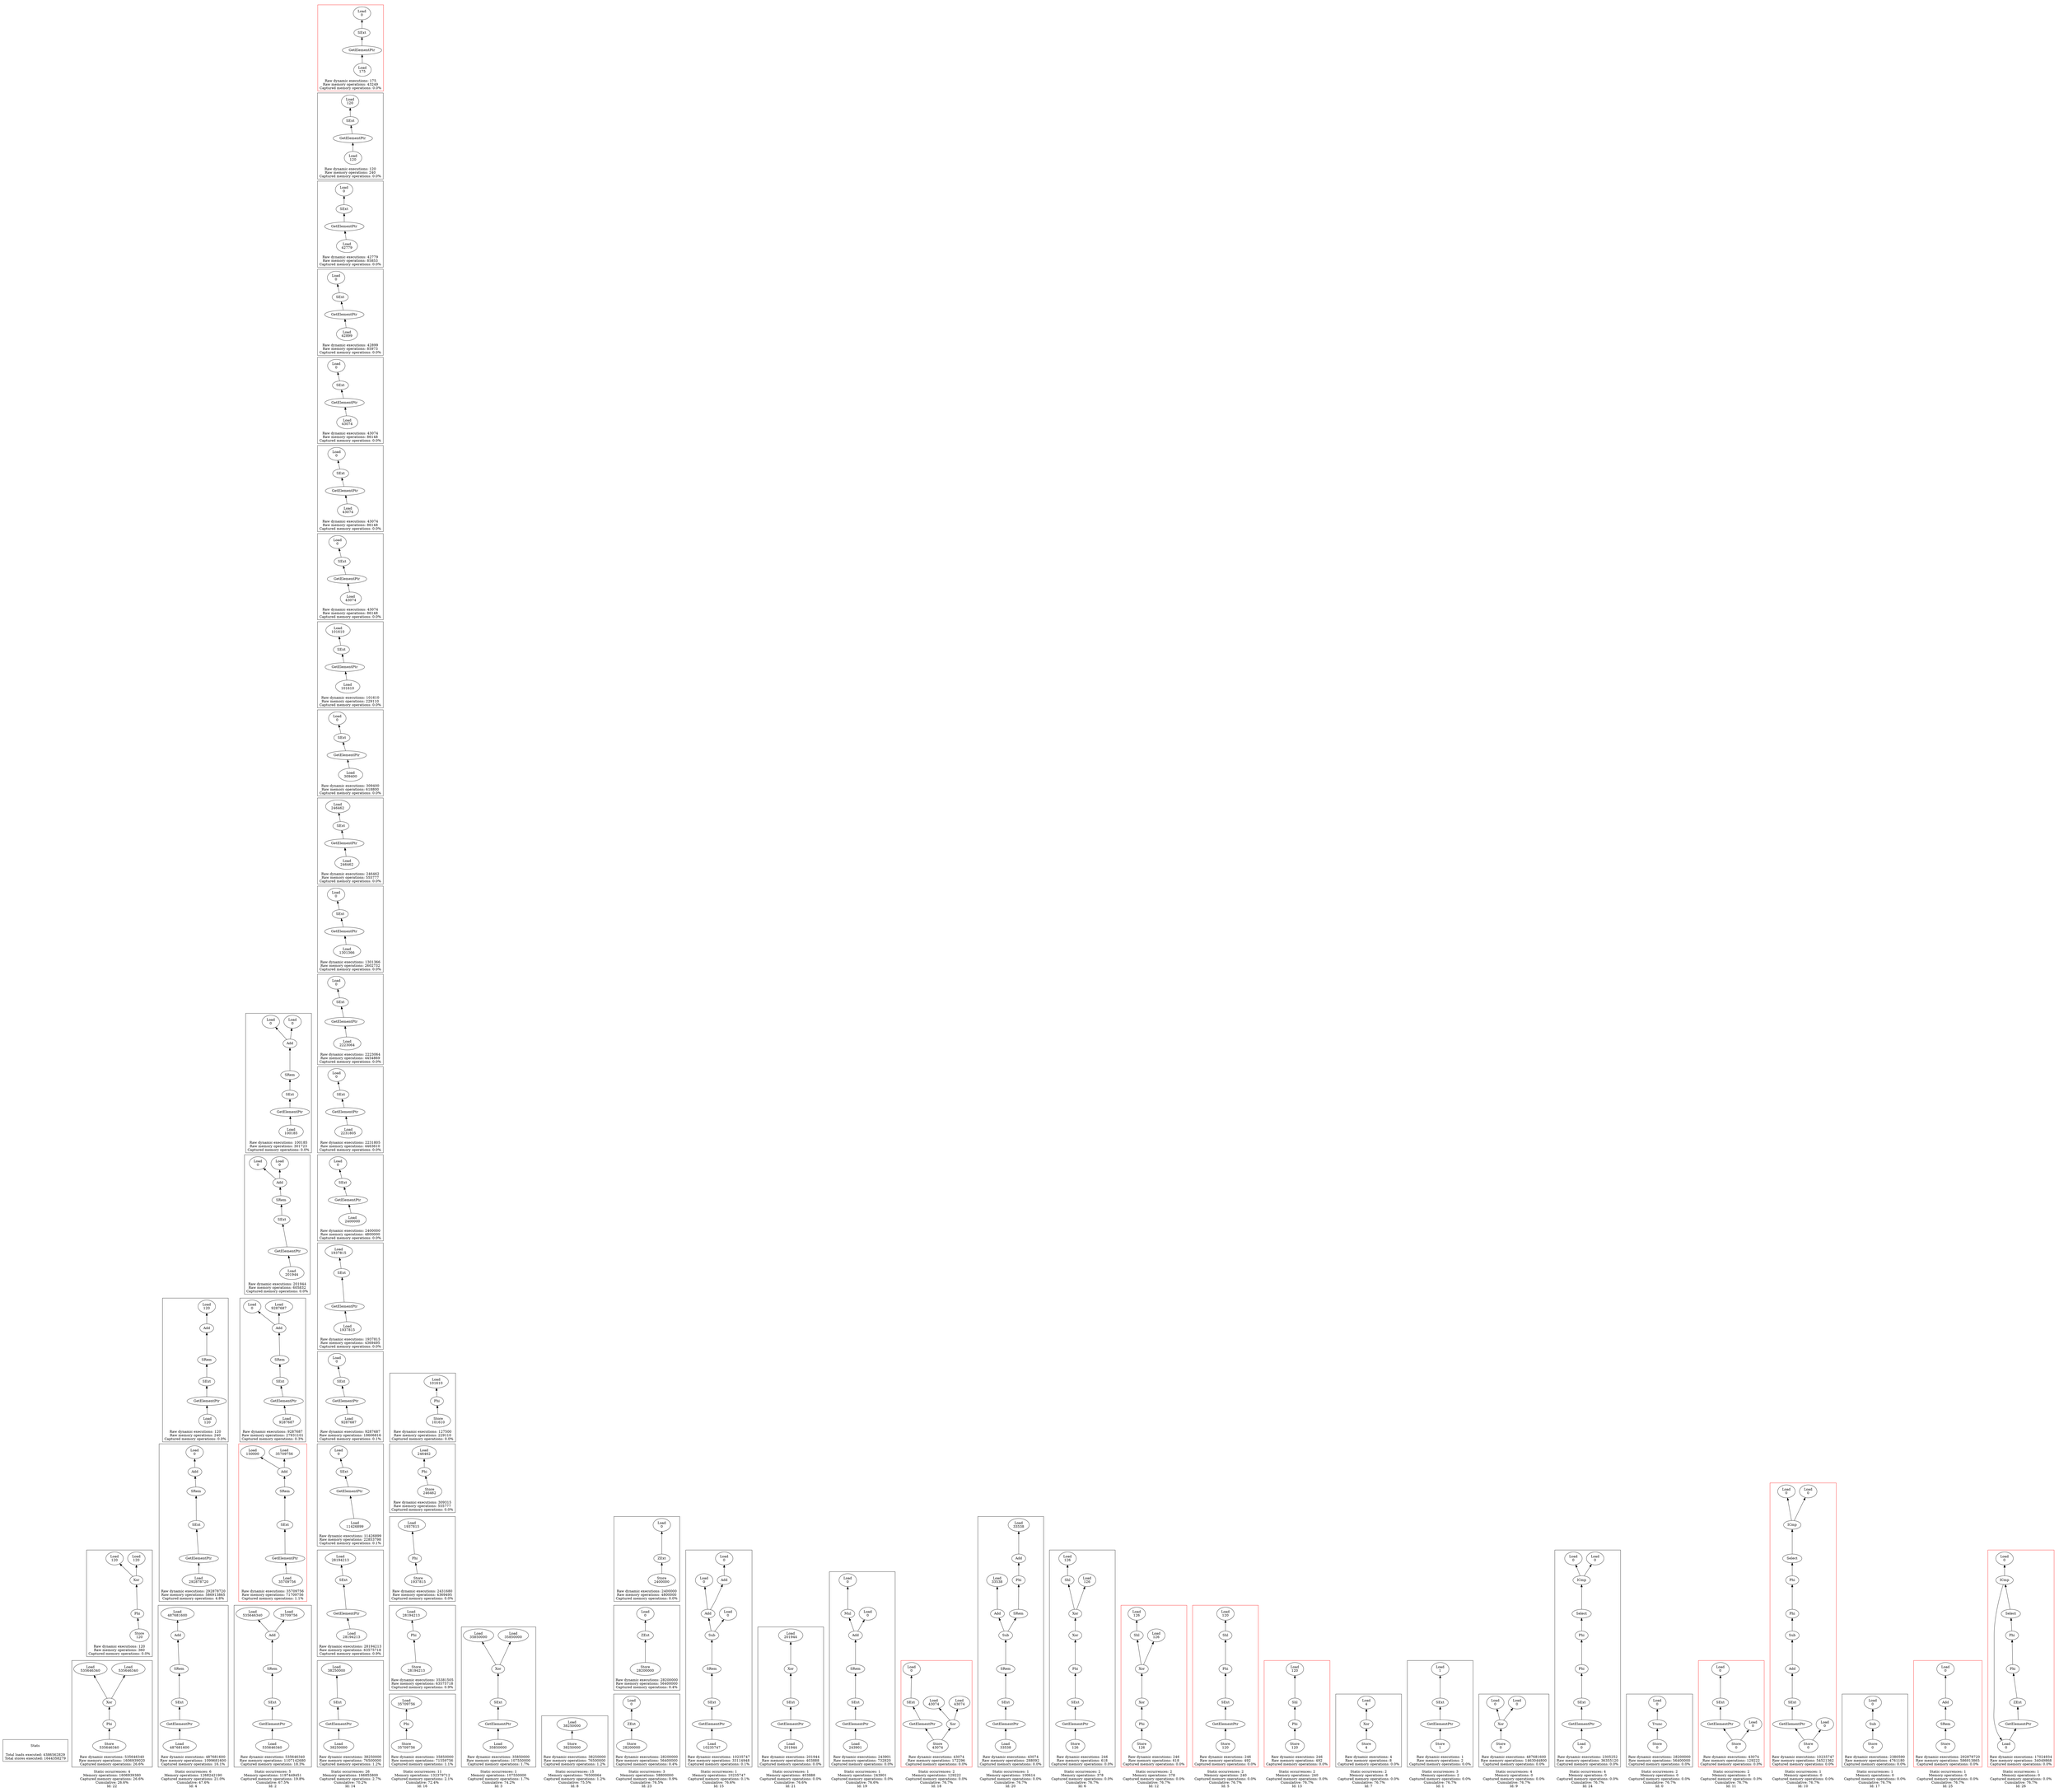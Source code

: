 strict digraph {
rankdir=BT
subgraph {
Stats [shape=plaintext]
cluster=true
label="Total loads executed: 4386562829\nTotal stores executed: 1644358279"
}
subgraph {
subgraph {
{
rank=max
"22_3" [shape=point style=invis]
}
"22_3_852" [label="Phi"]
"22_3_850" [label="Xor"]
"22_3_852" -> "22_3_850"
{
rank=min
"22_3_854" [label="Store\n535646340"]
}
"22_3_854" -> "22_3_852"
"22_3_843" [label="Load\n535646340"]
"22_3_850" -> "22_3_843"
"22_3_849" [label="Load\n535646340"]
"22_3_850" -> "22_3_849"
cluster=true
label="Raw dynamic executions: 535646340\nRaw memory operations: 1606939020\nCaptured memory operations: 26.6%"
}
subgraph {
{
rank=max
"22_2" [shape=point style=invis]
}
"22_3" -> "22_2_781" [style=invis]
"22_2_778" [label="Xor"]
"22_2_777" [label="Load\n120"]
"22_2_778" -> "22_2_777"
"22_2_768" [label="Load\n120"]
"22_2_778" -> "22_2_768"
{
rank=min
"22_2_781" [label="Store\n120"]
}
"22_2_780" [label="Phi"]
"22_2_781" -> "22_2_780"
"22_2_780" -> "22_2_778"
cluster=true
label="Raw dynamic executions: 120\nRaw memory operations: 360\nCaptured memory operations: 0.0%"
}
cluster=true
penwidth=0
label="Static occurrences: 4\nMemory operations: 1606939380\nCaptured memory operations: 26.6%\nCumulative: 26.6%\nId: 22"
}
subgraph {
subgraph {
{
rank=max
"4_2" [shape=point style=invis]
}
"4_2_179" [label="SRem"]
"4_2_178" [label="Add"]
"4_2_179" -> "4_2_178"
"4_2_180" [label="SExt"]
"4_2_180" -> "4_2_179"
"4_2_181" [label="GetElementPtr"]
"4_2_181" -> "4_2_180"
"4_2_173" [label="Load\n487681600"]
"4_2_178" -> "4_2_173"
{
rank=min
"4_2_182" [label="Load\n487681600"]
}
"4_2_182" -> "4_2_181"
cluster=true
label="Raw dynamic executions: 487681600\nRaw memory operations: 1099681600\nCaptured memory operations: 16.1%"
}
subgraph {
{
rank=max
"4_3" [shape=point style=invis]
}
"4_2" -> "4_3_452" [style=invis]
"4_3_450" [label="SExt"]
"4_3_448" [label="SRem"]
"4_3_450" -> "4_3_448"
"4_3_447" [label="Add"]
"4_3_443" [label="Load\n0"]
"4_3_447" -> "4_3_443"
{
rank=min
"4_3_452" [label="Load\n292878720"]
}
"4_3_451" [label="GetElementPtr"]
"4_3_452" -> "4_3_451"
"4_3_448" -> "4_3_447"
"4_3_451" -> "4_3_450"
cluster=true
label="Raw dynamic executions: 292878720\nRaw memory operations: 586913865\nCaptured memory operations: 4.8%"
}
subgraph {
{
rank=max
"4_4" [shape=point style=invis]
}
"4_3" -> "4_4_777" [style=invis]
"4_4_775" [label="SExt"]
"4_4_774" [label="SRem"]
"4_4_775" -> "4_4_774"
"4_4_776" [label="GetElementPtr"]
"4_4_776" -> "4_4_775"
"4_4_773" [label="Add"]
"4_4_774" -> "4_4_773"
"4_4_772" [label="Load\n120"]
"4_4_773" -> "4_4_772"
{
rank=min
"4_4_777" [label="Load\n120"]
}
"4_4_777" -> "4_4_776"
cluster=true
label="Raw dynamic executions: 120\nRaw memory operations: 240\nCaptured memory operations: 0.0%"
}
cluster=true
penwidth=0
label="Static occurrences: 6\nMemory operations: 1268242190\nCaptured memory operations: 21.0%\nCumulative: 47.6%\nId: 4"
}
subgraph {
subgraph {
{
rank=max
"2_3" [shape=point style=invis]
}
"2_3_847" [label="SExt"]
"2_3_846" [label="SRem"]
"2_3_847" -> "2_3_846"
{
rank=min
"2_3_849" [label="Load\n535646340"]
}
"2_3_848" [label="GetElementPtr"]
"2_3_849" -> "2_3_848"
"2_3_845" [label="Add"]
"2_3_846" -> "2_3_845"
"2_3_839" [label="Load\n535646340"]
"2_3_845" -> "2_3_839"
"2_3_848" -> "2_3_847"
"2_3_832" [label="Load\n35709756"]
"2_3_845" -> "2_3_832"
cluster=true
label="Raw dynamic executions: 535646340\nRaw memory operations: 1107142680\nCaptured memory operations: 18.3%"
}
subgraph {
{
rank=max
"2_4" [shape=point style=invis]
}
"2_3" -> "2_4_862" [style=invis]
"2_4_859" [label="SRem"]
"2_4_858" [label="Add"]
"2_4_859" -> "2_4_858"
"2_4_823" [label="Load\n150000"]
"2_4_858" -> "2_4_823"
{
rank=min
"2_4_862" [label="Load\n35709756"]
}
"2_4_861" [label="GetElementPtr"]
"2_4_862" -> "2_4_861"
"2_4_860" [label="SExt"]
"2_4_861" -> "2_4_860"
"2_4_860" -> "2_4_859"
"2_4_832" [label="Load\n35709756"]
"2_4_858" -> "2_4_832"
cluster=true
label="Raw dynamic executions: 35709756\nRaw memory operations: 71709756\nCaptured memory operations: 1.1%"
color=red
}
subgraph {
{
rank=max
"2_0" [shape=point style=invis]
}
"2_4" -> "2_0_390" [style=invis]
"2_0_386" [label="Add"]
"2_0_376" [label="Load\n0"]
"2_0_386" -> "2_0_376"
"2_0_385" [label="Load\n9287687"]
"2_0_386" -> "2_0_385"
"2_0_387" [label="SRem"]
"2_0_387" -> "2_0_386"
{
rank=min
"2_0_390" [label="Load\n9287687"]
}
"2_0_389" [label="GetElementPtr"]
"2_0_390" -> "2_0_389"
"2_0_388" [label="SExt"]
"2_0_389" -> "2_0_388"
"2_0_388" -> "2_0_387"
cluster=true
label="Raw dynamic executions: 9287687\nRaw memory operations: 27931101\nCaptured memory operations: 0.3%"
}
subgraph {
{
rank=max
"2_2" [shape=point style=invis]
}
"2_0" -> "2_2_607" [style=invis]
"2_2_603" [label="Add"]
"2_2_601" [label="Load\n0"]
"2_2_603" -> "2_2_601"
"2_2_602" [label="Load\n0"]
"2_2_603" -> "2_2_602"
"2_2_606" [label="GetElementPtr"]
"2_2_605" [label="SExt"]
"2_2_606" -> "2_2_605"
"2_2_604" [label="SRem"]
"2_2_605" -> "2_2_604"
{
rank=min
"2_2_607" [label="Load\n201944"]
}
"2_2_607" -> "2_2_606"
"2_2_604" -> "2_2_603"
cluster=true
label="Raw dynamic executions: 201944\nRaw memory operations: 605832\nCaptured memory operations: 0.0%"
}
subgraph {
{
rank=max
"2_1" [shape=point style=invis]
}
"2_2" -> "2_1_524" [style=invis]
"2_1_520" [label="Add"]
"2_1_512" [label="Load\n0"]
"2_1_520" -> "2_1_512"
"2_1_517" [label="Load\n0"]
"2_1_520" -> "2_1_517"
"2_1_521" [label="SRem"]
"2_1_521" -> "2_1_520"
"2_1_523" [label="GetElementPtr"]
"2_1_522" [label="SExt"]
"2_1_523" -> "2_1_522"
"2_1_522" -> "2_1_521"
{
rank=min
"2_1_524" [label="Load\n100185"]
}
"2_1_524" -> "2_1_523"
cluster=true
label="Raw dynamic executions: 100185\nRaw memory operations: 301723\nCaptured memory operations: 0.0%"
}
cluster=true
penwidth=0
label="Static occurrences: 5\nMemory operations: 1197449451\nCaptured memory operations: 19.8%\nCumulative: 67.5%\nId: 2"
}
subgraph {
subgraph {
{
rank=max
"14_3" [shape=point style=invis]
}
"14_3_148" [label="SExt"]
"14_3_147" [label="Load\n38250000"]
"14_3_148" -> "14_3_147"
{
rank=min
"14_3_150" [label="Load\n38250000"]
}
"14_3_149" [label="GetElementPtr"]
"14_3_150" -> "14_3_149"
"14_3_149" -> "14_3_148"
cluster=true
label="Raw dynamic executions: 38250000\nRaw memory operations: 76500000\nCaptured memory operations: 1.2%"
}
subgraph {
{
rank=max
"14_20" [shape=point style=invis]
}
"14_3" -> "14_20_641" [style=invis]
"14_20_639" [label="SExt"]
"14_20_636" [label="Load\n28194213"]
"14_20_639" -> "14_20_636"
{
rank=min
"14_20_641" [label="Load\n28194213"]
}
"14_20_640" [label="GetElementPtr"]
"14_20_641" -> "14_20_640"
"14_20_640" -> "14_20_639"
cluster=true
label="Raw dynamic executions: 28194213\nRaw memory operations: 63575718\nCaptured memory operations: 0.9%"
}
subgraph {
{
rank=max
"14_6" [shape=point style=invis]
}
"14_20" -> "14_6_342" [style=invis]
{
rank=min
"14_6_342" [label="Load\n11426899"]
}
"14_6_341" [label="GetElementPtr"]
"14_6_342" -> "14_6_341"
"14_6_340" [label="SExt"]
"14_6_335" [label="Load\n0"]
"14_6_340" -> "14_6_335"
"14_6_341" -> "14_6_340"
cluster=true
label="Raw dynamic executions: 11426899\nRaw memory operations: 22853798\nCaptured memory operations: 0.1%"
}
subgraph {
{
rank=max
"14_8" [shape=point style=invis]
}
"14_6" -> "14_8_385" [style=invis]
"14_8_383" [label="SExt"]
"14_8_380" [label="Load\n0"]
"14_8_383" -> "14_8_380"
{
rank=min
"14_8_385" [label="Load\n9287687"]
}
"14_8_384" [label="GetElementPtr"]
"14_8_385" -> "14_8_384"
"14_8_384" -> "14_8_383"
cluster=true
label="Raw dynamic executions: 9287687\nRaw memory operations: 18606816\nCaptured memory operations: 0.1%"
}
subgraph {
{
rank=max
"14_15" [shape=point style=invis]
}
"14_8" -> "14_15_553" [style=invis]
"14_15_552" [label="GetElementPtr"]
"14_15_551" [label="SExt"]
"14_15_552" -> "14_15_551"
"14_15_548" [label="Load\n1937815"]
"14_15_551" -> "14_15_548"
{
rank=min
"14_15_553" [label="Load\n1937815"]
}
"14_15_553" -> "14_15_552"
cluster=true
label="Raw dynamic executions: 1937815\nRaw memory operations: 4369495\nCaptured memory operations: 0.0%"
}
subgraph {
{
rank=max
"14_4" [shape=point style=invis]
}
"14_15" -> "14_4_195" [style=invis]
{
rank=min
"14_4_195" [label="Load\n2400000"]
}
"14_4_194" [label="GetElementPtr"]
"14_4_195" -> "14_4_194"
"14_4_193" [label="SExt"]
"14_4_194" -> "14_4_193"
"14_4_190" [label="Load\n0"]
"14_4_193" -> "14_4_190"
cluster=true
label="Raw dynamic executions: 2400000\nRaw memory operations: 4800000\nCaptured memory operations: 0.0%"
}
subgraph {
{
rank=max
"14_9" [shape=point style=invis]
}
"14_4" -> "14_9_402" [style=invis]
"14_9_401" [label="GetElementPtr"]
"14_9_400" [label="SExt"]
"14_9_401" -> "14_9_400"
"14_9_399" [label="Load\n0"]
"14_9_400" -> "14_9_399"
{
rank=min
"14_9_402" [label="Load\n2231805"]
}
"14_9_402" -> "14_9_401"
cluster=true
label="Raw dynamic executions: 2231805\nRaw memory operations: 4463610\nCaptured memory operations: 0.0%"
}
subgraph {
{
rank=max
"14_7" [shape=point style=invis]
}
"14_9" -> "14_7_362" [style=invis]
"14_7_360" [label="SExt"]
"14_7_357" [label="Load\n0"]
"14_7_360" -> "14_7_357"
{
rank=min
"14_7_362" [label="Load\n2223064"]
}
"14_7_361" [label="GetElementPtr"]
"14_7_362" -> "14_7_361"
"14_7_361" -> "14_7_360"
cluster=true
label="Raw dynamic executions: 2223064\nRaw memory operations: 4454869\nCaptured memory operations: 0.0%"
}
subgraph {
{
rank=max
"14_10" [shape=point style=invis]
}
"14_7" -> "14_10_429" [style=invis]
{
rank=min
"14_10_429" [label="Load\n1301366"]
}
"14_10_428" [label="GetElementPtr"]
"14_10_429" -> "14_10_428"
"14_10_427" [label="SExt"]
"14_10_426" [label="Load\n0"]
"14_10_427" -> "14_10_426"
"14_10_428" -> "14_10_427"
cluster=true
label="Raw dynamic executions: 1301366\nRaw memory operations: 2602732\nCaptured memory operations: 0.0%"
}
subgraph {
{
rank=max
"14_22" [shape=point style=invis]
}
"14_10" -> "14_22_669" [style=invis]
"14_22_667" [label="SExt"]
"14_22_664" [label="Load\n246462"]
"14_22_667" -> "14_22_664"
"14_22_668" [label="GetElementPtr"]
"14_22_668" -> "14_22_667"
{
rank=min
"14_22_669" [label="Load\n246462"]
}
"14_22_669" -> "14_22_668"
cluster=true
label="Raw dynamic executions: 246462\nRaw memory operations: 555777\nCaptured memory operations: 0.0%"
}
subgraph {
{
rank=max
"14_5" [shape=point style=invis]
}
"14_22" -> "14_5_247" [style=invis]
"14_5_245" [label="SExt"]
"14_5_242" [label="Load\n0"]
"14_5_245" -> "14_5_242"
{
rank=min
"14_5_247" [label="Load\n309400"]
}
"14_5_246" [label="GetElementPtr"]
"14_5_247" -> "14_5_246"
"14_5_246" -> "14_5_245"
cluster=true
label="Raw dynamic executions: 309400\nRaw memory operations: 618800\nCaptured memory operations: 0.0%"
}
subgraph {
{
rank=max
"14_21" [shape=point style=invis]
}
"14_5" -> "14_21_655" [style=invis]
"14_21_653" [label="SExt"]
"14_21_650" [label="Load\n101610"]
"14_21_653" -> "14_21_650"
{
rank=min
"14_21_655" [label="Load\n101610"]
}
"14_21_654" [label="GetElementPtr"]
"14_21_655" -> "14_21_654"
"14_21_654" -> "14_21_653"
cluster=true
label="Raw dynamic executions: 101610\nRaw memory operations: 229110\nCaptured memory operations: 0.0%"
}
subgraph {
{
rank=max
"14_14" [shape=point style=invis]
}
"14_21" -> "14_14_536" [style=invis]
"14_14_534" [label="SExt"]
"14_14_533" [label="Load\n0"]
"14_14_534" -> "14_14_533"
{
rank=min
"14_14_536" [label="Load\n43074"]
}
"14_14_535" [label="GetElementPtr"]
"14_14_536" -> "14_14_535"
"14_14_535" -> "14_14_534"
cluster=true
label="Raw dynamic executions: 43074\nRaw memory operations: 86148\nCaptured memory operations: 0.0%"
}
subgraph {
{
rank=max
"14_18" [shape=point style=invis]
}
"14_14" -> "14_18_593" [style=invis]
"14_18_592" [label="GetElementPtr"]
"14_18_591" [label="SExt"]
"14_18_592" -> "14_18_591"
{
rank=min
"14_18_593" [label="Load\n43074"]
}
"14_18_593" -> "14_18_592"
"14_18_588" [label="Load\n0"]
"14_18_591" -> "14_18_588"
cluster=true
label="Raw dynamic executions: 43074\nRaw memory operations: 86148\nCaptured memory operations: 0.0%"
}
subgraph {
{
rank=max
"14_19" [shape=point style=invis]
}
"14_18" -> "14_19_627" [style=invis]
{
rank=min
"14_19_627" [label="Load\n43074"]
}
"14_19_626" [label="GetElementPtr"]
"14_19_627" -> "14_19_626"
"14_19_563" [label="SExt"]
"14_19_562" [label="Load\n0"]
"14_19_563" -> "14_19_562"
"14_19_626" -> "14_19_563"
cluster=true
label="Raw dynamic executions: 43074\nRaw memory operations: 86148\nCaptured memory operations: 0.0%"
}
subgraph {
{
rank=max
"14_11" [shape=point style=invis]
}
"14_19" -> "14_11_491" [style=invis]
"14_11_489" [label="SExt"]
"14_11_483" [label="Load\n0"]
"14_11_489" -> "14_11_483"
"14_11_490" [label="GetElementPtr"]
"14_11_490" -> "14_11_489"
{
rank=min
"14_11_491" [label="Load\n42899"]
}
"14_11_491" -> "14_11_490"
cluster=true
label="Raw dynamic executions: 42899\nRaw memory operations: 85973\nCaptured memory operations: 0.0%"
}
subgraph {
{
rank=max
"14_12" [shape=point style=invis]
}
"14_11" -> "14_12_495" [style=invis]
"14_12_494" [label="GetElementPtr"]
"14_12_493" [label="SExt"]
"14_12_494" -> "14_12_493"
"14_12_486" [label="Load\n0"]
"14_12_493" -> "14_12_486"
{
rank=min
"14_12_495" [label="Load\n42779"]
}
"14_12_495" -> "14_12_494"
cluster=true
label="Raw dynamic executions: 42779\nRaw memory operations: 85853\nCaptured memory operations: 0.0%"
}
subgraph {
{
rank=max
"14_23" [shape=point style=invis]
}
"14_12" -> "14_23_772" [style=invis]
{
rank=min
"14_23_772" [label="Load\n120"]
}
"14_23_771" [label="GetElementPtr"]
"14_23_772" -> "14_23_771"
"14_23_770" [label="SExt"]
"14_23_763" [label="Load\n120"]
"14_23_770" -> "14_23_763"
"14_23_771" -> "14_23_770"
cluster=true
label="Raw dynamic executions: 120\nRaw memory operations: 240\nCaptured memory operations: 0.0%"
}
subgraph {
{
rank=max
"14_13" [shape=point style=invis]
}
"14_23" -> "14_13_501" [style=invis]
"14_13_500" [label="GetElementPtr"]
"14_13_499" [label="SExt"]
"14_13_500" -> "14_13_499"
{
rank=min
"14_13_501" [label="Load\n175"]
}
"14_13_501" -> "14_13_500"
"14_13_486" [label="Load\n0"]
"14_13_499" -> "14_13_486"
cluster=true
label="Raw dynamic executions: 175\nRaw memory operations: 43249\nCaptured memory operations: 0.0%"
color=red
}
cluster=true
penwidth=0
label="Static occurrences: 26\nMemory operations: 166855800\nCaptured memory operations: 2.7%\nCumulative: 70.2%\nId: 14"
}
subgraph {
subgraph {
{
rank=max
"16_10" [shape=point style=invis]
}
{
rank=min
"16_10_865" [label="Store\n35709756"]
}
"16_10_864" [label="Phi"]
"16_10_865" -> "16_10_864"
"16_10_862" [label="Load\n35709756"]
"16_10_864" -> "16_10_862"
cluster=true
label="Raw dynamic executions: 35850000\nRaw memory operations: 71559756\nCaptured memory operations: 1.1%"
}
subgraph {
{
rank=max
"16_5" [shape=point style=invis]
}
"16_10" -> "16_5_644" [style=invis]
"16_5_643" [label="Phi"]
"16_5_641" [label="Load\n28194213"]
"16_5_643" -> "16_5_641"
{
rank=min
"16_5_644" [label="Store\n28194213"]
}
"16_5_644" -> "16_5_643"
cluster=true
label="Raw dynamic executions: 35381505\nRaw memory operations: 63575718\nCaptured memory operations: 0.9%"
}
subgraph {
{
rank=max
"16_4" [shape=point style=invis]
}
"16_5" -> "16_4_556" [style=invis]
{
rank=min
"16_4_556" [label="Store\n1937815"]
}
"16_4_555" [label="Phi"]
"16_4_556" -> "16_4_555"
"16_4_553" [label="Load\n1937815"]
"16_4_555" -> "16_4_553"
cluster=true
label="Raw dynamic executions: 2431680\nRaw memory operations: 4369495\nCaptured memory operations: 0.0%"
}
subgraph {
{
rank=max
"16_7" [shape=point style=invis]
}
"16_4" -> "16_7_672" [style=invis]
"16_7_671" [label="Phi"]
"16_7_669" [label="Load\n246462"]
"16_7_671" -> "16_7_669"
{
rank=min
"16_7_672" [label="Store\n246462"]
}
"16_7_672" -> "16_7_671"
cluster=true
label="Raw dynamic executions: 309315\nRaw memory operations: 555777\nCaptured memory operations: 0.0%"
}
subgraph {
{
rank=max
"16_6" [shape=point style=invis]
}
"16_7" -> "16_6_658" [style=invis]
"16_6_657" [label="Phi"]
"16_6_655" [label="Load\n101610"]
"16_6_657" -> "16_6_655"
{
rank=min
"16_6_658" [label="Store\n101610"]
}
"16_6_658" -> "16_6_657"
cluster=true
label="Raw dynamic executions: 127500\nRaw memory operations: 229110\nCaptured memory operations: 0.0%"
}
cluster=true
penwidth=0
label="Static occurrences: 11\nMemory operations: 132379712\nCaptured memory operations: 2.1%\nCumulative: 72.4%\nId: 16"
}
subgraph {
subgraph {
{
rank=max
"3_0" [shape=point style=invis]
}
"3_0_829" [label="Xor"]
"3_0_828" [label="Load\n35850000"]
"3_0_829" -> "3_0_828"
"3_0_827" [label="Load\n35850000"]
"3_0_829" -> "3_0_827"
"3_0_831" [label="GetElementPtr"]
"3_0_830" [label="SExt"]
"3_0_831" -> "3_0_830"
"3_0_830" -> "3_0_829"
{
rank=min
"3_0_832" [label="Load\n35850000"]
}
"3_0_832" -> "3_0_831"
cluster=true
label="Raw dynamic executions: 35850000\nRaw memory operations: 107550000\nCaptured memory operations: 1.7%"
}
cluster=true
penwidth=0
label="Static occurrences: 1\nMemory operations: 107550000\nCaptured memory operations: 1.7%\nCumulative: 74.2%\nId: 3"
}
subgraph {
subgraph {
{
rank=max
"8_2" [shape=point style=invis]
}
{
rank=min
"8_2_151" [label="Store\n38250000"]
}
"8_2_150" [label="Load\n38250000"]
"8_2_151" -> "8_2_150"
cluster=true
label="Raw dynamic executions: 38250000\nRaw memory operations: 76500000\nCaptured memory operations: 1.2%"
}
cluster=true
penwidth=0
label="Static occurrences: 15\nMemory operations: 76500064\nCaptured memory operations: 1.2%\nCumulative: 75.5%\nId: 8"
}
subgraph {
subgraph {
{
rank=max
"23_1" [shape=point style=invis]
}
"23_1_138" [label="ZExt"]
"23_1_137" [label="Load\n0"]
"23_1_138" -> "23_1_137"
{
rank=min
"23_1_141" [label="Store\n28200000"]
}
"23_1_141" -> "23_1_138"
cluster=true
label="Raw dynamic executions: 28200000\nRaw memory operations: 56400000\nCaptured memory operations: 0.4%"
}
subgraph {
{
rank=max
"23_2" [shape=point style=invis]
}
"23_1" -> "23_2_818" [style=invis]
{
rank=min
"23_2_818" [label="Store\n28200000"]
}
"23_2_815" [label="ZExt"]
"23_2_818" -> "23_2_815"
"23_2_814" [label="Load\n0"]
"23_2_815" -> "23_2_814"
cluster=true
label="Raw dynamic executions: 28200000\nRaw memory operations: 56400000\nCaptured memory operations: 0.4%"
}
subgraph {
{
rank=max
"23_0" [shape=point style=invis]
}
"23_2" -> "23_0_129" [style=invis]
{
rank=min
"23_0_129" [label="Store\n2400000"]
}
"23_0_127" [label="ZExt"]
"23_0_129" -> "23_0_127"
"23_0_126" [label="Load\n0"]
"23_0_127" -> "23_0_126"
cluster=true
label="Raw dynamic executions: 2400000\nRaw memory operations: 4800000\nCaptured memory operations: 0.0%"
}
cluster=true
penwidth=0
label="Static occurrences: 3\nMemory operations: 58800000\nCaptured memory operations: 0.9%\nCumulative: 76.5%\nId: 23"
}
subgraph {
subgraph {
{
rank=max
"15_0" [shape=point style=invis]
}
"15_0_318" [label="Add"]
"15_0_314" [label="Load\n0"]
"15_0_318" -> "15_0_314"
"15_0_320" [label="SRem"]
"15_0_319" [label="Sub"]
"15_0_320" -> "15_0_319"
"15_0_322" [label="GetElementPtr"]
"15_0_321" [label="SExt"]
"15_0_322" -> "15_0_321"
{
rank=min
"15_0_323" [label="Load\n10235747"]
}
"15_0_323" -> "15_0_322"
"15_0_321" -> "15_0_320"
"15_0_319" -> "15_0_318"
"15_0_299" [label="Add"]
"15_0_318" -> "15_0_299"
"15_0_317" [label="Load\n0"]
"15_0_319" -> "15_0_317"
"15_0_227" [label="Load\n0"]
"15_0_299" -> "15_0_227"
cluster=true
label="Raw dynamic executions: 10235747\nRaw memory operations: 33114948\nCaptured memory operations: 0.1%"
}
cluster=true
penwidth=0
label="Static occurrences: 1\nMemory operations: 10235747\nCaptured memory operations: 0.1%\nCumulative: 76.6%\nId: 15"
}
subgraph {
subgraph {
{
rank=max
"21_0" [shape=point style=invis]
}
{
rank=min
"21_0_611" [label="Load\n201944"]
}
"21_0_610" [label="GetElementPtr"]
"21_0_611" -> "21_0_610"
"21_0_609" [label="SExt"]
"21_0_610" -> "21_0_609"
"21_0_608" [label="Xor"]
"21_0_607" [label="Load\n201944"]
"21_0_608" -> "21_0_607"
"21_0_609" -> "21_0_608"
cluster=true
label="Raw dynamic executions: 201944\nRaw memory operations: 403888\nCaptured memory operations: 0.0%"
}
cluster=true
penwidth=0
label="Static occurrences: 1\nMemory operations: 403888\nCaptured memory operations: 0.0%\nCumulative: 76.6%\nId: 21"
}
subgraph {
subgraph {
{
rank=max
"19_0" [shape=point style=invis]
}
{
rank=min
"19_0_580" [label="Load\n243901"]
}
"19_0_579" [label="GetElementPtr"]
"19_0_580" -> "19_0_579"
"19_0_575" [label="Mul"]
"19_0_573" [label="Load\n0"]
"19_0_575" -> "19_0_573"
"19_0_576" [label="Add"]
"19_0_576" -> "19_0_575"
"19_0_570" [label="Load\n0"]
"19_0_576" -> "19_0_570"
"19_0_578" [label="SExt"]
"19_0_577" [label="SRem"]
"19_0_578" -> "19_0_577"
"19_0_579" -> "19_0_578"
"19_0_577" -> "19_0_576"
cluster=true
label="Raw dynamic executions: 243901\nRaw memory operations: 732820\nCaptured memory operations: 0.0%"
}
cluster=true
penwidth=0
label="Static occurrences: 1\nMemory operations: 243901\nCaptured memory operations: 0.0%\nCumulative: 76.6%\nId: 19"
}
subgraph {
subgraph {
{
rank=max
"18_1" [shape=point style=invis]
}
"18_1_563" [label="SExt"]
"18_1_562" [label="Load\n0"]
"18_1_563" -> "18_1_562"
{
rank=min
"18_1_629" [label="Store\n43074"]
}
"18_1_626" [label="GetElementPtr"]
"18_1_629" -> "18_1_626"
"18_1_626" -> "18_1_563"
"18_1_628" [label="Xor"]
"18_1_629" -> "18_1_628"
"18_1_627" [label="Load\n43074"]
"18_1_628" -> "18_1_627"
"18_1_624" [label="Load\n43074"]
"18_1_628" -> "18_1_624"
cluster=true
label="Raw dynamic executions: 43074\nRaw memory operations: 172296\nCaptured memory operations: 0.0%"
color=red
}
cluster=true
penwidth=0
label="Static occurrences: 2\nMemory operations: 129222\nCaptured memory operations: 0.0%\nCumulative: 76.7%\nId: 18"
}
subgraph {
subgraph {
{
rank=max
"20_0" [shape=point style=invis]
}
"20_0_619" [label="Add"]
"20_0_593" [label="Load\n33538"]
"20_0_619" -> "20_0_593"
"20_0_620" [label="Sub"]
"20_0_620" -> "20_0_619"
"20_0_612" [label="Add"]
"20_0_611" [label="Load\n33538"]
"20_0_612" -> "20_0_611"
"20_0_623" [label="GetElementPtr"]
"20_0_622" [label="SExt"]
"20_0_623" -> "20_0_622"
"20_0_614" [label="Phi"]
"20_0_614" -> "20_0_612"
"20_0_618" [label="SRem"]
"20_0_618" -> "20_0_614"
"20_0_620" -> "20_0_618"
{
rank=min
"20_0_624" [label="Load\n33538"]
}
"20_0_624" -> "20_0_623"
"20_0_621" [label="SRem"]
"20_0_622" -> "20_0_621"
"20_0_621" -> "20_0_620"
cluster=true
label="Raw dynamic executions: 43074\nRaw memory operations: 288092\nCaptured memory operations: 0.0%"
}
cluster=true
penwidth=0
label="Static occurrences: 1\nMemory operations: 100614\nCaptured memory operations: 0.0%\nCumulative: 76.7%\nId: 20"
}
subgraph {
subgraph {
{
rank=max
"6_1" [shape=point style=invis]
}
"6_1_735" [label="Xor"]
"6_1_734" [label="Shl"]
"6_1_735" -> "6_1_734"
"6_1_744" [label="GetElementPtr"]
"6_1_743" [label="SExt"]
"6_1_744" -> "6_1_743"
"6_1_736" [label="Xor"]
"6_1_736" -> "6_1_735"
"6_1_740" [label="Phi"]
"6_1_743" -> "6_1_740"
"6_1_740" -> "6_1_736"
"6_1_730" [label="Load\n126"]
"6_1_734" -> "6_1_730"
{
rank=min
"6_1_746" [label="Store\n126"]
}
"6_1_746" -> "6_1_744"
"6_1_733" [label="Load\n126"]
"6_1_735" -> "6_1_733"
cluster=true
label="Raw dynamic executions: 246\nRaw memory operations: 618\nCaptured memory operations: 0.0%"
}
cluster=true
penwidth=0
label="Static occurrences: 2\nMemory operations: 378\nCaptured memory operations: 0.0%\nCumulative: 76.7%\nId: 6"
}
subgraph {
subgraph {
{
rank=max
"12_1" [shape=point style=invis]
}
"12_1_735" [label="Xor"]
"12_1_734" [label="Shl"]
"12_1_735" -> "12_1_734"
"12_1_736" [label="Xor"]
"12_1_736" -> "12_1_735"
{
rank=min
"12_1_742" [label="Store\n126"]
}
"12_1_740" [label="Phi"]
"12_1_742" -> "12_1_740"
"12_1_740" -> "12_1_736"
"12_1_730" [label="Load\n126"]
"12_1_734" -> "12_1_730"
"12_1_733" [label="Load\n126"]
"12_1_735" -> "12_1_733"
cluster=true
label="Raw dynamic executions: 246\nRaw memory operations: 618\nCaptured memory operations: 0.0%"
color=red
}
cluster=true
penwidth=0
label="Static occurrences: 2\nMemory operations: 378\nCaptured memory operations: 0.0%\nCumulative: 76.7%\nId: 12"
}
subgraph {
subgraph {
{
rank=max
"5_1" [shape=point style=invis]
}
"5_1_744" [label="GetElementPtr"]
"5_1_743" [label="SExt"]
"5_1_744" -> "5_1_743"
"5_1_738" [label="Shl"]
"5_1_730" [label="Load\n120"]
"5_1_738" -> "5_1_730"
"5_1_740" [label="Phi"]
"5_1_743" -> "5_1_740"
{
rank=min
"5_1_746" [label="Store\n120"]
}
"5_1_746" -> "5_1_744"
"5_1_740" -> "5_1_738"
cluster=true
label="Raw dynamic executions: 246\nRaw memory operations: 492\nCaptured memory operations: 0.0%"
color=red
}
cluster=true
penwidth=0
label="Static occurrences: 2\nMemory operations: 240\nCaptured memory operations: 0.0%\nCumulative: 76.7%\nId: 5"
}
subgraph {
subgraph {
{
rank=max
"13_1" [shape=point style=invis]
}
"13_1_738" [label="Shl"]
"13_1_730" [label="Load\n120"]
"13_1_738" -> "13_1_730"
{
rank=min
"13_1_742" [label="Store\n120"]
}
"13_1_740" [label="Phi"]
"13_1_742" -> "13_1_740"
"13_1_740" -> "13_1_738"
cluster=true
label="Raw dynamic executions: 246\nRaw memory operations: 492\nCaptured memory operations: 0.0%"
color=red
}
cluster=true
penwidth=0
label="Static occurrences: 2\nMemory operations: 240\nCaptured memory operations: 0.0%\nCumulative: 76.7%\nId: 13"
}
subgraph {
subgraph {
{
rank=max
"7_1" [shape=point style=invis]
}
"7_1_715" [label="Xor"]
"7_1_714" [label="Load\n4"]
"7_1_715" -> "7_1_714"
{
rank=min
"7_1_716" [label="Store\n4"]
}
"7_1_716" -> "7_1_715"
cluster=true
label="Raw dynamic executions: 4\nRaw memory operations: 8\nCaptured memory operations: 0.0%"
}
cluster=true
penwidth=0
label="Static occurrences: 2\nMemory operations: 8\nCaptured memory operations: 0.0%\nCumulative: 76.7%\nId: 7"
}
subgraph {
subgraph {
{
rank=max
"1_2" [shape=point style=invis]
}
"1_2_724" [label="GetElementPtr"]
"1_2_723" [label="SExt"]
"1_2_724" -> "1_2_723"
{
rank=min
"1_2_725" [label="Store\n1"]
}
"1_2_725" -> "1_2_724"
"1_2_722" [label="Load\n1"]
"1_2_723" -> "1_2_722"
cluster=true
label="Raw dynamic executions: 1\nRaw memory operations: 2\nCaptured memory operations: 0.0%"
}
cluster=true
penwidth=0
label="Static occurrences: 3\nMemory operations: 2\nCaptured memory operations: 0.0%\nCumulative: 76.7%\nId: 1"
}
subgraph {
subgraph {
{
rank=max
"9_0" [shape=point style=invis]
}
{
rank=min
"9_0_185" [label="Store\n0"]
}
"9_0_184" [label="Xor"]
"9_0_185" -> "9_0_184"
"9_0_182" [label="Load\n0"]
"9_0_184" -> "9_0_182"
"9_0_183" [label="Load\n0"]
"9_0_184" -> "9_0_183"
cluster=true
label="Raw dynamic executions: 487681600\nRaw memory operations: 1463044800\nCaptured memory operations: 0.0%"
}
cluster=true
penwidth=0
label="Static occurrences: 4\nMemory operations: 0\nCaptured memory operations: 0.0%\nCumulative: 76.7%\nId: 9"
}
subgraph {
subgraph {
{
rank=max
"24_0" [shape=point style=invis]
}
"24_0_276" [label="ICmp"]
"24_0_273" [label="Load\n0"]
"24_0_276" -> "24_0_273"
"24_0_277" [label="Select"]
"24_0_277" -> "24_0_276"
"24_0_275" [label="Load\n0"]
"24_0_276" -> "24_0_275"
{
rank=min
"24_0_287" [label="Load\n0"]
}
"24_0_286" [label="GetElementPtr"]
"24_0_287" -> "24_0_286"
"24_0_282" [label="Phi"]
"24_0_279" [label="Phi"]
"24_0_282" -> "24_0_279"
"24_0_279" -> "24_0_277"
"24_0_285" [label="SExt"]
"24_0_285" -> "24_0_282"
"24_0_286" -> "24_0_285"
cluster=true
label="Raw dynamic executions: 2305252\nRaw memory operations: 36355120\nCaptured memory operations: 0.0%"
}
cluster=true
penwidth=0
label="Static occurrences: 4\nMemory operations: 0\nCaptured memory operations: 0.0%\nCumulative: 76.7%\nId: 24"
}
subgraph {
subgraph {
{
rank=max
"0_0" [shape=point style=invis]
}
{
rank=min
"0_0_693" [label="Store\n0"]
}
"0_0_691" [label="Trunc"]
"0_0_693" -> "0_0_691"
"0_0_690" [label="Load\n0"]
"0_0_691" -> "0_0_690"
cluster=true
label="Raw dynamic executions: 28200000\nRaw memory operations: 56400000\nCaptured memory operations: 0.0%"
}
cluster=true
penwidth=0
label="Static occurrences: 2\nMemory operations: 0\nCaptured memory operations: 0.0%\nCumulative: 76.7%\nId: 0"
}
subgraph {
subgraph {
{
rank=max
"11_0" [shape=point style=invis]
}
"11_0_564" [label="GetElementPtr"]
"11_0_563" [label="SExt"]
"11_0_564" -> "11_0_563"
"11_0_562" [label="Load\n0"]
"11_0_563" -> "11_0_562"
{
rank=min
"11_0_594" [label="Store\n0"]
}
"11_0_594" -> "11_0_564"
"11_0_593" [label="Load\n0"]
"11_0_594" -> "11_0_593"
cluster=true
label="Raw dynamic executions: 43074\nRaw memory operations: 129222\nCaptured memory operations: 0.0%"
color=red
}
cluster=true
penwidth=0
label="Static occurrences: 2\nMemory operations: 0\nCaptured memory operations: 0.0%\nCumulative: 76.7%\nId: 11"
}
subgraph {
subgraph {
{
rank=max
"10_0" [shape=point style=invis]
}
"10_0_326" [label="SExt"]
"10_0_325" [label="Add"]
"10_0_326" -> "10_0_325"
"10_0_276" [label="ICmp"]
"10_0_273" [label="Load\n0"]
"10_0_276" -> "10_0_273"
"10_0_327" [label="GetElementPtr"]
"10_0_327" -> "10_0_326"
"10_0_277" [label="Select"]
"10_0_277" -> "10_0_276"
{
rank=min
"10_0_328" [label="Store\n0"]
}
"10_0_328" -> "10_0_327"
"10_0_275" [label="Load\n0"]
"10_0_276" -> "10_0_275"
"10_0_289" [label="Sub"]
"10_0_282" [label="Phi"]
"10_0_289" -> "10_0_282"
"10_0_323" [label="Load\n0"]
"10_0_328" -> "10_0_323"
"10_0_279" [label="Phi"]
"10_0_279" -> "10_0_277"
"10_0_282" -> "10_0_279"
"10_0_325" -> "10_0_289"
cluster=true
label="Raw dynamic executions: 10235747\nRaw memory operations: 54521362\nCaptured memory operations: 0.0%"
color=red
}
cluster=true
penwidth=0
label="Static occurrences: 1\nMemory operations: 0\nCaptured memory operations: 0.0%\nCumulative: 76.7%\nId: 10"
}
subgraph {
subgraph {
{
rank=max
"17_0" [shape=point style=invis]
}
"17_0_351" [label="Sub"]
"17_0_349" [label="Load\n0"]
"17_0_351" -> "17_0_349"
{
rank=min
"17_0_353" [label="Store\n0"]
}
"17_0_353" -> "17_0_351"
cluster=true
label="Raw dynamic executions: 2380590\nRaw memory operations: 4761180\nCaptured memory operations: 0.0%"
}
cluster=true
penwidth=0
label="Static occurrences: 1\nMemory operations: 0\nCaptured memory operations: 0.0%\nCumulative: 76.7%\nId: 17"
}
subgraph {
subgraph {
{
rank=max
"25_0" [shape=point style=invis]
}
{
rank=min
"25_0_449" [label="Store\n0"]
}
"25_0_448" [label="SRem"]
"25_0_449" -> "25_0_448"
"25_0_447" [label="Add"]
"25_0_443" [label="Load\n0"]
"25_0_447" -> "25_0_443"
"25_0_448" -> "25_0_447"
cluster=true
label="Raw dynamic executions: 292878720\nRaw memory operations: 586913865\nCaptured memory operations: 0.0%"
color=red
}
cluster=true
penwidth=0
label="Static occurrences: 1\nMemory operations: 0\nCaptured memory operations: 0.0%\nCumulative: 76.7%\nId: 25"
}
subgraph {
subgraph {
{
rank=max
"26_0" [shape=point style=invis]
}
"26_0_272" [label="GetElementPtr"]
"26_0_271" [label="ZExt"]
"26_0_272" -> "26_0_271"
"26_0_276" [label="ICmp"]
{
rank=min
"26_0_273" [label="Load\n0"]
}
"26_0_276" -> "26_0_273"
"26_0_277" [label="Select"]
"26_0_277" -> "26_0_276"
"26_0_263" [label="Phi"]
"26_0_279" [label="Phi"]
"26_0_263" -> "26_0_279"
"26_0_275" [label="Load\n0"]
"26_0_276" -> "26_0_275"
"26_0_271" -> "26_0_263"
"26_0_279" -> "26_0_277"
"26_0_273" -> "26_0_272"
cluster=true
label="Raw dynamic executions: 17024934\nRaw memory operations: 34049868\nCaptured memory operations: 0.0%"
color=red
}
cluster=true
penwidth=0
label="Static occurrences: 1\nMemory operations: 0\nCaptured memory operations: 0.0%\nCumulative: 76.7%\nId: 26"
}
}
